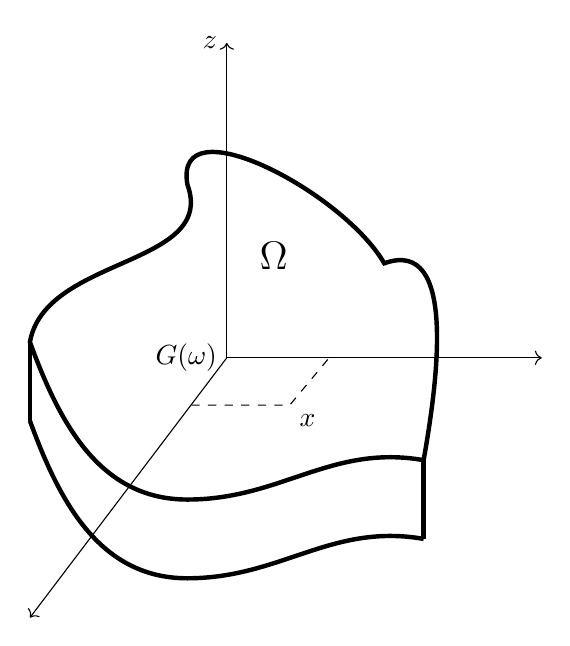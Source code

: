 ﻿\begin{tikzpicture}
\node[coordinate] (v1) at (-3,3) {};
\node[coordinate] (v2) at (-5,1) {};
\node[coordinate] (v3) at (-3,-1) {};
\node[coordinate] (v4) at (0,-0.5) {};
\node[coordinate] (v5) at (-0.5,2) {};
%\draw  plot[smooth cycle, tension=.7] coordinates {(v5) (v1) (v2) (v3) (v4) (v5)};

\draw [ultra thick] (v1) to [out=290, in=80] (v2) to[out=290, in=180] (v3) to[out=0,in=170] (v4) to[out=80,in=20] (v5) to[out=120,in=100] (v1);

\node[coordinate] (v6) at (-5,0) {};
\node[coordinate] (v7) at (-3,-2) {};
\node[coordinate] (v8) at (0,-1.5) {};

\draw [ultra thick] (v2)--(v6); \draw [ultra thick] (v4)--(v8);
\draw [ultra thick]  (v6) to[out=290, in=180] (v7) to[out=0,in=170] (v8);

\node[coordinate] (v9) at (-2.5,0.8) {};
\node[coordinate] (v10) at (-5.0,-2.5) {};
\node[coordinate] (v11) at (1.5,0.8) {};
\node[coordinate] (v12) at (-2.5,4.8) {};

\draw [->] (v9)--(v10);
\draw [->] (v9)--(v11);
\draw [->] (v9)--(v12);


\node[left] (v9) at (-2.5,0.8) {$G(\omega)$};
\node[left] (v12) at (-2.5,4.8) {$z$};
\node[above left] (v13) at (-1.6,1.8) {\Large $\Omega$};

\node[coordinate] (v14) at (-1.2,0.8) {};
\node[coordinate] (v15) at (-1.7,0.2) {};
\node[coordinate] (v16) at (-2.95,0.2) {};
\draw[dashed] (v16)--(v15)--(v14);

\node[below right] (v15) at (-1.7,0.2) {$x$};

\end{tikzpicture}
